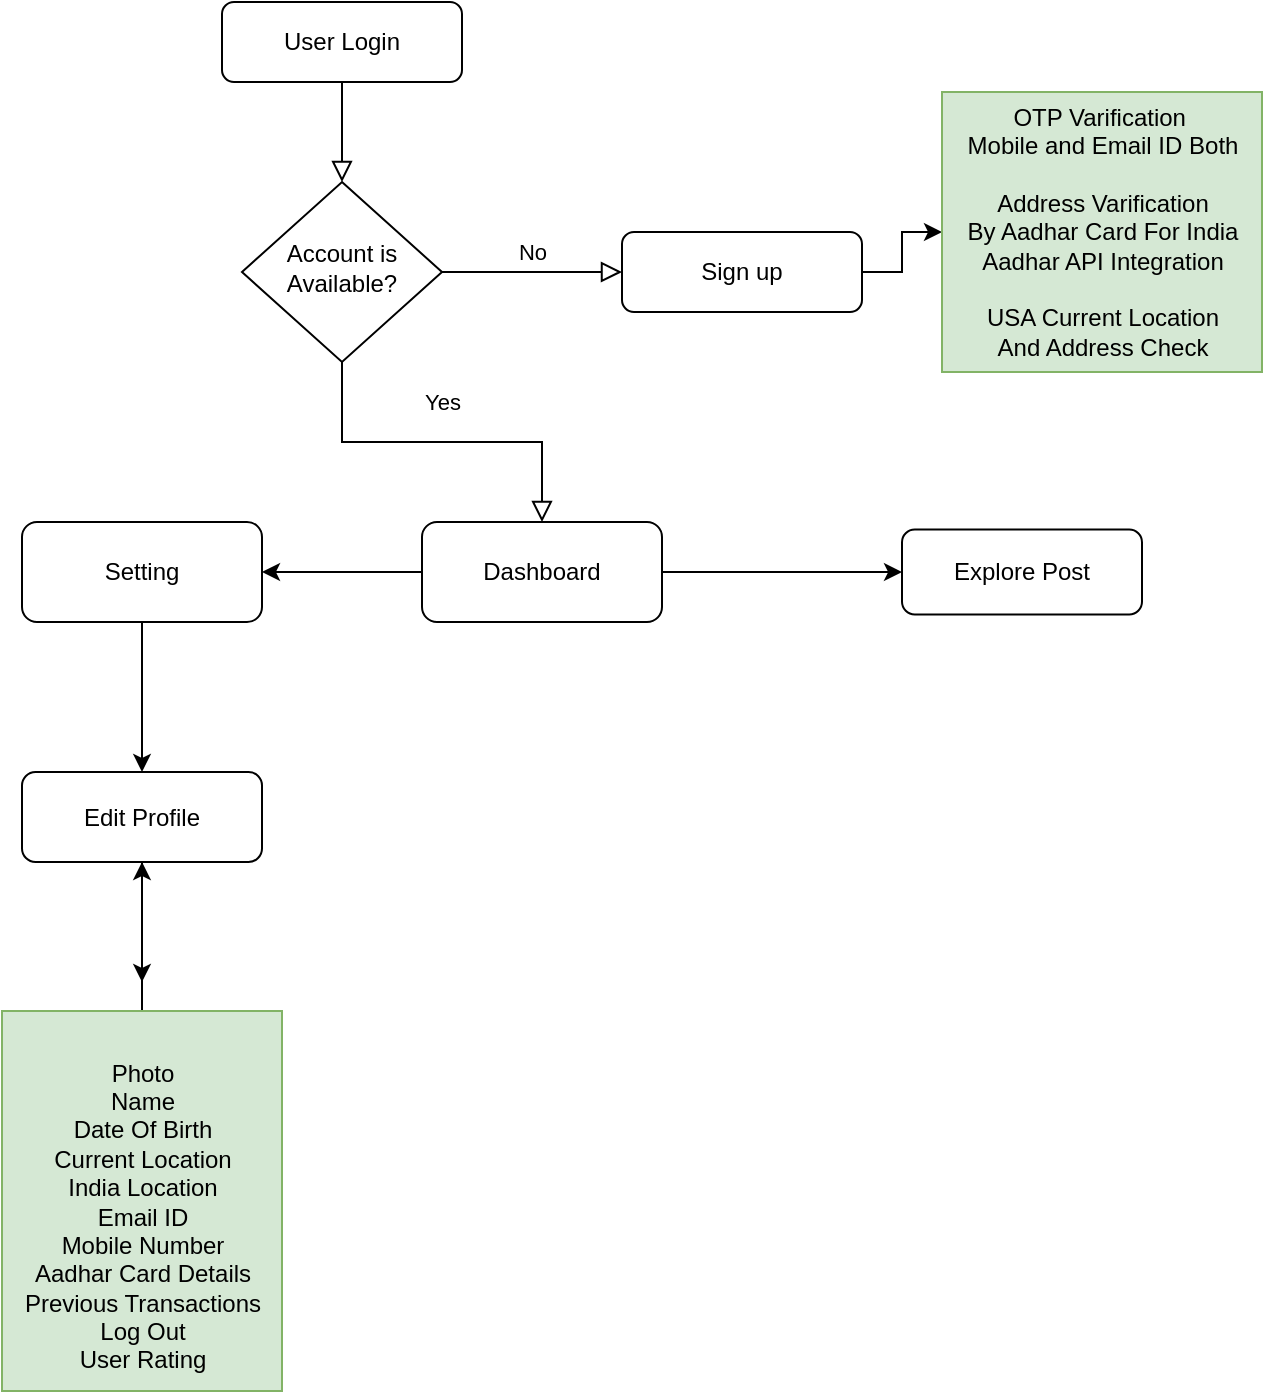 <mxfile version="21.6.2" type="github">
  <diagram id="C5RBs43oDa-KdzZeNtuy" name="Page-1">
    <mxGraphModel dx="1221" dy="747" grid="1" gridSize="10" guides="1" tooltips="1" connect="1" arrows="1" fold="1" page="1" pageScale="1" pageWidth="827" pageHeight="1169" math="0" shadow="0">
      <root>
        <mxCell id="WIyWlLk6GJQsqaUBKTNV-0" />
        <mxCell id="WIyWlLk6GJQsqaUBKTNV-1" parent="WIyWlLk6GJQsqaUBKTNV-0" />
        <mxCell id="WIyWlLk6GJQsqaUBKTNV-2" value="" style="rounded=0;html=1;jettySize=auto;orthogonalLoop=1;fontSize=11;endArrow=block;endFill=0;endSize=8;strokeWidth=1;shadow=0;labelBackgroundColor=none;edgeStyle=orthogonalEdgeStyle;" parent="WIyWlLk6GJQsqaUBKTNV-1" source="WIyWlLk6GJQsqaUBKTNV-3" target="WIyWlLk6GJQsqaUBKTNV-6" edge="1">
          <mxGeometry relative="1" as="geometry" />
        </mxCell>
        <mxCell id="WIyWlLk6GJQsqaUBKTNV-3" value="User Login" style="rounded=1;whiteSpace=wrap;html=1;fontSize=12;glass=0;strokeWidth=1;shadow=0;" parent="WIyWlLk6GJQsqaUBKTNV-1" vertex="1">
          <mxGeometry x="160" y="80" width="120" height="40" as="geometry" />
        </mxCell>
        <mxCell id="WIyWlLk6GJQsqaUBKTNV-4" value="Yes" style="rounded=0;html=1;jettySize=auto;orthogonalLoop=1;fontSize=11;endArrow=block;endFill=0;endSize=8;strokeWidth=1;shadow=0;labelBackgroundColor=none;edgeStyle=orthogonalEdgeStyle;entryX=0.5;entryY=0;entryDx=0;entryDy=0;" parent="WIyWlLk6GJQsqaUBKTNV-1" source="WIyWlLk6GJQsqaUBKTNV-6" target="57YCDFRrWDc7ahv4lhp7-1" edge="1">
          <mxGeometry y="20" relative="1" as="geometry">
            <mxPoint as="offset" />
            <mxPoint x="190" y="300" as="targetPoint" />
          </mxGeometry>
        </mxCell>
        <mxCell id="WIyWlLk6GJQsqaUBKTNV-5" value="No" style="edgeStyle=orthogonalEdgeStyle;rounded=0;html=1;jettySize=auto;orthogonalLoop=1;fontSize=11;endArrow=block;endFill=0;endSize=8;strokeWidth=1;shadow=0;labelBackgroundColor=none;" parent="WIyWlLk6GJQsqaUBKTNV-1" source="WIyWlLk6GJQsqaUBKTNV-6" target="WIyWlLk6GJQsqaUBKTNV-7" edge="1">
          <mxGeometry y="10" relative="1" as="geometry">
            <mxPoint as="offset" />
          </mxGeometry>
        </mxCell>
        <mxCell id="WIyWlLk6GJQsqaUBKTNV-6" value="Account is Available?" style="rhombus;whiteSpace=wrap;html=1;shadow=0;fontFamily=Helvetica;fontSize=12;align=center;strokeWidth=1;spacing=6;spacingTop=-4;" parent="WIyWlLk6GJQsqaUBKTNV-1" vertex="1">
          <mxGeometry x="170" y="170" width="100" height="90" as="geometry" />
        </mxCell>
        <mxCell id="57YCDFRrWDc7ahv4lhp7-16" style="edgeStyle=orthogonalEdgeStyle;rounded=0;orthogonalLoop=1;jettySize=auto;html=1;exitX=1;exitY=0.5;exitDx=0;exitDy=0;" edge="1" parent="WIyWlLk6GJQsqaUBKTNV-1" source="WIyWlLk6GJQsqaUBKTNV-7" target="57YCDFRrWDc7ahv4lhp7-15">
          <mxGeometry relative="1" as="geometry" />
        </mxCell>
        <mxCell id="WIyWlLk6GJQsqaUBKTNV-7" value="Sign up" style="rounded=1;whiteSpace=wrap;html=1;fontSize=12;glass=0;strokeWidth=1;shadow=0;" parent="WIyWlLk6GJQsqaUBKTNV-1" vertex="1">
          <mxGeometry x="360" y="195" width="120" height="40" as="geometry" />
        </mxCell>
        <mxCell id="57YCDFRrWDc7ahv4lhp7-3" value="" style="edgeStyle=orthogonalEdgeStyle;rounded=0;orthogonalLoop=1;jettySize=auto;html=1;" edge="1" parent="WIyWlLk6GJQsqaUBKTNV-1" source="57YCDFRrWDc7ahv4lhp7-1" target="57YCDFRrWDc7ahv4lhp7-2">
          <mxGeometry relative="1" as="geometry" />
        </mxCell>
        <mxCell id="57YCDFRrWDc7ahv4lhp7-5" value="" style="edgeStyle=orthogonalEdgeStyle;rounded=0;orthogonalLoop=1;jettySize=auto;html=1;" edge="1" parent="WIyWlLk6GJQsqaUBKTNV-1" source="57YCDFRrWDc7ahv4lhp7-1" target="57YCDFRrWDc7ahv4lhp7-4">
          <mxGeometry relative="1" as="geometry" />
        </mxCell>
        <mxCell id="57YCDFRrWDc7ahv4lhp7-1" value="Dashboard" style="rounded=1;whiteSpace=wrap;html=1;" vertex="1" parent="WIyWlLk6GJQsqaUBKTNV-1">
          <mxGeometry x="260" y="340" width="120" height="50" as="geometry" />
        </mxCell>
        <mxCell id="57YCDFRrWDc7ahv4lhp7-2" value="Explore Post" style="whiteSpace=wrap;html=1;rounded=1;" vertex="1" parent="WIyWlLk6GJQsqaUBKTNV-1">
          <mxGeometry x="500" y="343.75" width="120" height="42.5" as="geometry" />
        </mxCell>
        <mxCell id="57YCDFRrWDc7ahv4lhp7-7" value="" style="edgeStyle=orthogonalEdgeStyle;rounded=0;orthogonalLoop=1;jettySize=auto;html=1;" edge="1" parent="WIyWlLk6GJQsqaUBKTNV-1" source="57YCDFRrWDc7ahv4lhp7-4" target="57YCDFRrWDc7ahv4lhp7-6">
          <mxGeometry relative="1" as="geometry" />
        </mxCell>
        <mxCell id="57YCDFRrWDc7ahv4lhp7-4" value="Setting" style="rounded=1;whiteSpace=wrap;html=1;" vertex="1" parent="WIyWlLk6GJQsqaUBKTNV-1">
          <mxGeometry x="60" y="340" width="120" height="50" as="geometry" />
        </mxCell>
        <mxCell id="57YCDFRrWDc7ahv4lhp7-9" style="edgeStyle=orthogonalEdgeStyle;rounded=0;orthogonalLoop=1;jettySize=auto;html=1;exitX=0.5;exitY=1;exitDx=0;exitDy=0;entryX=0.5;entryY=0;entryDx=0;entryDy=0;" edge="1" parent="WIyWlLk6GJQsqaUBKTNV-1" source="57YCDFRrWDc7ahv4lhp7-6">
          <mxGeometry relative="1" as="geometry">
            <mxPoint x="120" y="570" as="targetPoint" />
          </mxGeometry>
        </mxCell>
        <mxCell id="57YCDFRrWDc7ahv4lhp7-6" value="Edit Profile" style="whiteSpace=wrap;html=1;rounded=1;" vertex="1" parent="WIyWlLk6GJQsqaUBKTNV-1">
          <mxGeometry x="60" y="465" width="120" height="45" as="geometry" />
        </mxCell>
        <mxCell id="57YCDFRrWDc7ahv4lhp7-14" value="" style="edgeStyle=orthogonalEdgeStyle;rounded=0;orthogonalLoop=1;jettySize=auto;html=1;" edge="1" parent="WIyWlLk6GJQsqaUBKTNV-1" source="57YCDFRrWDc7ahv4lhp7-10" target="57YCDFRrWDc7ahv4lhp7-6">
          <mxGeometry relative="1" as="geometry">
            <Array as="points">
              <mxPoint x="120" y="580" />
              <mxPoint x="120" y="580" />
            </Array>
          </mxGeometry>
        </mxCell>
        <mxCell id="57YCDFRrWDc7ahv4lhp7-10" value="&lt;br&gt;Photo&lt;br&gt;Name&lt;br&gt;Date Of Birth&lt;br&gt;Current Location&lt;br&gt;India Location&lt;br&gt;Email ID&lt;br&gt;Mobile Number&lt;br&gt;Aadhar Card Details&lt;br&gt;Previous Transactions&lt;br&gt;Log Out&lt;br&gt;User Rating" style="text;html=1;align=center;verticalAlign=middle;resizable=0;points=[];autosize=1;strokeColor=#82b366;fillColor=#d5e8d4;" vertex="1" parent="WIyWlLk6GJQsqaUBKTNV-1">
          <mxGeometry x="50" y="584.5" width="140" height="190" as="geometry" />
        </mxCell>
        <mxCell id="57YCDFRrWDc7ahv4lhp7-15" value="OTP Varification&amp;nbsp;&lt;br&gt;Mobile and Email ID Both&lt;br&gt;&lt;br&gt;Address Varification&lt;br&gt;By Aadhar Card For India&lt;br&gt;Aadhar API Integration&lt;br&gt;&lt;br&gt;USA Current Location &lt;br&gt;And Address Check" style="text;html=1;align=center;verticalAlign=middle;resizable=0;points=[];autosize=1;strokeColor=#82b366;fillColor=#d5e8d4;" vertex="1" parent="WIyWlLk6GJQsqaUBKTNV-1">
          <mxGeometry x="520" y="125" width="160" height="140" as="geometry" />
        </mxCell>
      </root>
    </mxGraphModel>
  </diagram>
</mxfile>
